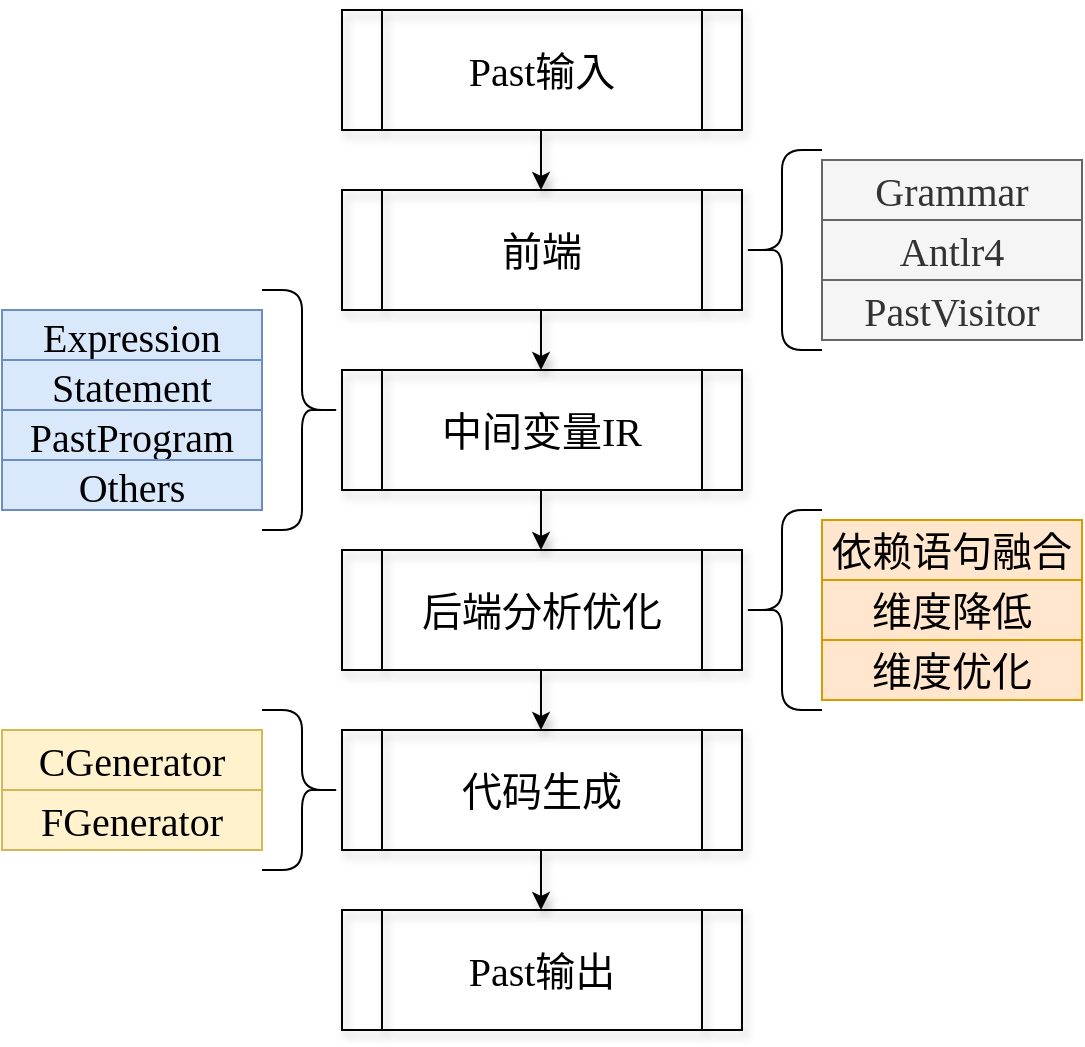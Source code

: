 <mxfile version="21.7.2" type="github">
  <diagram name="第 1 页" id="WuMPUa0EjE00o2N8EFPT">
    <mxGraphModel dx="1050" dy="622" grid="1" gridSize="10" guides="1" tooltips="1" connect="1" arrows="1" fold="1" page="1" pageScale="1" pageWidth="827" pageHeight="1169" math="0" shadow="0">
      <root>
        <mxCell id="0" />
        <mxCell id="1" parent="0" />
        <mxCell id="h4YEH6ylLla2ojN989Wt-1" value="&lt;font face=&quot;霞鹜文楷&quot;&gt;&lt;font style=&quot;font-size: 20px;&quot;&gt;Past&lt;/font&gt;&lt;font style=&quot;font-size: 20px;&quot;&gt;输入&lt;/font&gt;&lt;/font&gt;" style="shape=process;whiteSpace=wrap;html=1;backgroundOutline=1;shadow=1;rounded=0;fillColor=none;fontFamily=霞鹜文楷;" vertex="1" parent="1">
          <mxGeometry x="280" y="240" width="200" height="60" as="geometry" />
        </mxCell>
        <mxCell id="h4YEH6ylLla2ojN989Wt-3" value="&lt;font style=&quot;border-color: var(--border-color); font-size: 20px;&quot;&gt;前端&lt;/font&gt;" style="shape=process;whiteSpace=wrap;html=1;backgroundOutline=1;shadow=1;rounded=0;fillColor=none;fontFamily=霞鹜文楷;" vertex="1" parent="1">
          <mxGeometry x="280" y="330" width="200" height="60" as="geometry" />
        </mxCell>
        <mxCell id="h4YEH6ylLla2ojN989Wt-4" value="&lt;font style=&quot;border-color: var(--border-color); font-size: 20px;&quot; face=&quot;霞鹜文楷&quot;&gt;中间变量IR&lt;/font&gt;" style="shape=process;whiteSpace=wrap;html=1;backgroundOutline=1;shadow=1;rounded=0;fillColor=none;fontFamily=霞鹜文楷;" vertex="1" parent="1">
          <mxGeometry x="280" y="420" width="200" height="60" as="geometry" />
        </mxCell>
        <mxCell id="h4YEH6ylLla2ojN989Wt-5" value="&lt;font style=&quot;border-color: var(--border-color); font-size: 20px;&quot; face=&quot;霞鹜文楷&quot;&gt;后端分析优化&lt;/font&gt;" style="shape=process;whiteSpace=wrap;html=1;backgroundOutline=1;shadow=1;rounded=0;fillColor=none;fontFamily=霞鹜文楷;" vertex="1" parent="1">
          <mxGeometry x="280" y="510" width="200" height="60" as="geometry" />
        </mxCell>
        <mxCell id="h4YEH6ylLla2ojN989Wt-6" value="&lt;font style=&quot;border-color: var(--border-color); font-size: 20px;&quot; face=&quot;霞鹜文楷&quot;&gt;代码生成&lt;/font&gt;" style="shape=process;whiteSpace=wrap;html=1;backgroundOutline=1;shadow=1;rounded=0;fillColor=none;fontFamily=霞鹜文楷;" vertex="1" parent="1">
          <mxGeometry x="280" y="600" width="200" height="60" as="geometry" />
        </mxCell>
        <mxCell id="h4YEH6ylLla2ojN989Wt-8" value="&lt;font face=&quot;霞鹜文楷&quot;&gt;&lt;font style=&quot;font-size: 20px;&quot;&gt;Past&lt;/font&gt;&lt;font style=&quot;font-size: 20px;&quot;&gt;输出&lt;/font&gt;&lt;/font&gt;" style="shape=process;whiteSpace=wrap;html=1;backgroundOutline=1;shadow=1;rounded=0;fillColor=none;fontFamily=霞鹜文楷;" vertex="1" parent="1">
          <mxGeometry x="280" y="690" width="200" height="60" as="geometry" />
        </mxCell>
        <mxCell id="h4YEH6ylLla2ojN989Wt-9" value="" style="endArrow=classic;html=1;rounded=0;shadow=1;" edge="1" parent="1">
          <mxGeometry width="50" height="50" relative="1" as="geometry">
            <mxPoint x="379.5" y="300" as="sourcePoint" />
            <mxPoint x="379.5" y="330" as="targetPoint" />
          </mxGeometry>
        </mxCell>
        <mxCell id="h4YEH6ylLla2ojN989Wt-10" value="" style="endArrow=classic;html=1;rounded=0;shadow=1;" edge="1" parent="1">
          <mxGeometry width="50" height="50" relative="1" as="geometry">
            <mxPoint x="379.5" y="390" as="sourcePoint" />
            <mxPoint x="379.5" y="420" as="targetPoint" />
          </mxGeometry>
        </mxCell>
        <mxCell id="h4YEH6ylLla2ojN989Wt-11" value="" style="endArrow=classic;html=1;rounded=0;shadow=1;" edge="1" parent="1">
          <mxGeometry width="50" height="50" relative="1" as="geometry">
            <mxPoint x="379.5" y="480" as="sourcePoint" />
            <mxPoint x="379.5" y="510" as="targetPoint" />
          </mxGeometry>
        </mxCell>
        <mxCell id="h4YEH6ylLla2ojN989Wt-12" value="" style="endArrow=classic;html=1;rounded=0;shadow=1;" edge="1" parent="1">
          <mxGeometry width="50" height="50" relative="1" as="geometry">
            <mxPoint x="379.5" y="570" as="sourcePoint" />
            <mxPoint x="379.5" y="600" as="targetPoint" />
          </mxGeometry>
        </mxCell>
        <mxCell id="h4YEH6ylLla2ojN989Wt-13" value="" style="endArrow=classic;html=1;rounded=0;shadow=1;" edge="1" parent="1">
          <mxGeometry width="50" height="50" relative="1" as="geometry">
            <mxPoint x="379.5" y="660" as="sourcePoint" />
            <mxPoint x="379.5" y="690" as="targetPoint" />
          </mxGeometry>
        </mxCell>
        <mxCell id="h4YEH6ylLla2ojN989Wt-15" value="" style="shape=curlyBracket;whiteSpace=wrap;html=1;rounded=1;labelPosition=left;verticalLabelPosition=middle;align=right;verticalAlign=middle;" vertex="1" parent="1">
          <mxGeometry x="480" y="310" width="40" height="100" as="geometry" />
        </mxCell>
        <mxCell id="h4YEH6ylLla2ojN989Wt-16" value="&lt;font style=&quot;font-size: 20px;&quot; face=&quot;霞鹜文楷&quot;&gt;Grammar&lt;/font&gt;" style="text;html=1;align=center;verticalAlign=middle;whiteSpace=wrap;rounded=0;fillColor=#f5f5f5;fontColor=#333333;strokeColor=#666666;" vertex="1" parent="1">
          <mxGeometry x="520" y="315" width="130" height="30" as="geometry" />
        </mxCell>
        <mxCell id="h4YEH6ylLla2ojN989Wt-18" value="&lt;font face=&quot;霞鹜文楷&quot;&gt;&lt;span style=&quot;font-size: 20px;&quot;&gt;Antlr4&lt;/span&gt;&lt;/font&gt;" style="text;html=1;strokeColor=#666666;fillColor=#f5f5f5;align=center;verticalAlign=middle;whiteSpace=wrap;rounded=0;fontColor=#333333;" vertex="1" parent="1">
          <mxGeometry x="520" y="345" width="130" height="30" as="geometry" />
        </mxCell>
        <mxCell id="h4YEH6ylLla2ojN989Wt-19" value="&lt;font face=&quot;霞鹜文楷&quot;&gt;&lt;span style=&quot;font-size: 20px;&quot;&gt;PastVisitor&lt;/span&gt;&lt;/font&gt;" style="text;html=1;strokeColor=#666666;fillColor=#f5f5f5;align=center;verticalAlign=middle;whiteSpace=wrap;rounded=0;fontColor=#333333;" vertex="1" parent="1">
          <mxGeometry x="520" y="375" width="130" height="30" as="geometry" />
        </mxCell>
        <mxCell id="h4YEH6ylLla2ojN989Wt-21" value="" style="shape=curlyBracket;whiteSpace=wrap;html=1;rounded=1;flipH=1;labelPosition=right;verticalLabelPosition=middle;align=left;verticalAlign=middle;" vertex="1" parent="1">
          <mxGeometry x="240" y="380" width="40" height="120" as="geometry" />
        </mxCell>
        <mxCell id="h4YEH6ylLla2ojN989Wt-22" value="&lt;font style=&quot;font-size: 20px;&quot; face=&quot;霞鹜文楷&quot;&gt;Expression&lt;/font&gt;" style="text;html=1;align=center;verticalAlign=middle;whiteSpace=wrap;rounded=0;fillColor=#dae8fc;strokeColor=#6c8ebf;" vertex="1" parent="1">
          <mxGeometry x="110" y="390" width="130" height="25" as="geometry" />
        </mxCell>
        <mxCell id="h4YEH6ylLla2ojN989Wt-23" value="&lt;font face=&quot;霞鹜文楷&quot;&gt;&lt;span style=&quot;font-size: 20px;&quot;&gt;Statement&lt;/span&gt;&lt;/font&gt;" style="text;html=1;strokeColor=#6c8ebf;fillColor=#dae8fc;align=center;verticalAlign=middle;whiteSpace=wrap;rounded=0;" vertex="1" parent="1">
          <mxGeometry x="110" y="415" width="130" height="25" as="geometry" />
        </mxCell>
        <mxCell id="h4YEH6ylLla2ojN989Wt-24" value="&lt;font face=&quot;霞鹜文楷&quot;&gt;&lt;span style=&quot;font-size: 20px;&quot;&gt;PastProgram&lt;/span&gt;&lt;/font&gt;" style="text;html=1;strokeColor=#6c8ebf;fillColor=#dae8fc;align=center;verticalAlign=middle;whiteSpace=wrap;rounded=0;" vertex="1" parent="1">
          <mxGeometry x="110" y="440" width="130" height="25" as="geometry" />
        </mxCell>
        <mxCell id="h4YEH6ylLla2ojN989Wt-25" value="&lt;font face=&quot;霞鹜文楷&quot;&gt;&lt;span style=&quot;font-size: 20px;&quot;&gt;Others&lt;/span&gt;&lt;/font&gt;" style="text;html=1;strokeColor=#6c8ebf;fillColor=#dae8fc;align=center;verticalAlign=middle;whiteSpace=wrap;rounded=0;" vertex="1" parent="1">
          <mxGeometry x="110" y="465" width="130" height="25" as="geometry" />
        </mxCell>
        <mxCell id="h4YEH6ylLla2ojN989Wt-26" value="" style="shape=curlyBracket;whiteSpace=wrap;html=1;rounded=1;labelPosition=left;verticalLabelPosition=middle;align=right;verticalAlign=middle;" vertex="1" parent="1">
          <mxGeometry x="480" y="490" width="40" height="100" as="geometry" />
        </mxCell>
        <mxCell id="h4YEH6ylLla2ojN989Wt-27" value="&lt;font face=&quot;霞鹜文楷&quot;&gt;&lt;span style=&quot;font-size: 20px;&quot;&gt;依赖语句融合&lt;/span&gt;&lt;/font&gt;" style="text;html=1;align=center;verticalAlign=middle;whiteSpace=wrap;rounded=0;fillColor=#ffe6cc;strokeColor=#d79b00;" vertex="1" parent="1">
          <mxGeometry x="520" y="495" width="130" height="30" as="geometry" />
        </mxCell>
        <mxCell id="h4YEH6ylLla2ojN989Wt-28" value="&lt;font face=&quot;霞鹜文楷&quot;&gt;&lt;span style=&quot;font-size: 20px;&quot;&gt;维度降低&lt;/span&gt;&lt;/font&gt;" style="text;html=1;strokeColor=#d79b00;fillColor=#ffe6cc;align=center;verticalAlign=middle;whiteSpace=wrap;rounded=0;" vertex="1" parent="1">
          <mxGeometry x="520" y="525" width="130" height="30" as="geometry" />
        </mxCell>
        <mxCell id="h4YEH6ylLla2ojN989Wt-29" value="&lt;font face=&quot;霞鹜文楷&quot;&gt;&lt;span style=&quot;font-size: 20px;&quot;&gt;维度优化&lt;/span&gt;&lt;/font&gt;" style="text;html=1;strokeColor=#d79b00;fillColor=#ffe6cc;align=center;verticalAlign=middle;whiteSpace=wrap;rounded=0;" vertex="1" parent="1">
          <mxGeometry x="520" y="555" width="130" height="30" as="geometry" />
        </mxCell>
        <mxCell id="h4YEH6ylLla2ojN989Wt-38" value="" style="shape=curlyBracket;whiteSpace=wrap;html=1;rounded=1;flipH=1;labelPosition=right;verticalLabelPosition=middle;align=left;verticalAlign=middle;" vertex="1" parent="1">
          <mxGeometry x="240" y="590" width="40" height="80" as="geometry" />
        </mxCell>
        <mxCell id="h4YEH6ylLla2ojN989Wt-39" value="&lt;font face=&quot;霞鹜文楷&quot;&gt;&lt;span style=&quot;font-size: 20px;&quot;&gt;CGenerator&lt;/span&gt;&lt;/font&gt;" style="text;html=1;strokeColor=#d6b656;fillColor=#fff2cc;align=center;verticalAlign=middle;whiteSpace=wrap;rounded=0;" vertex="1" parent="1">
          <mxGeometry x="110" y="600" width="130" height="30" as="geometry" />
        </mxCell>
        <mxCell id="h4YEH6ylLla2ojN989Wt-40" value="&lt;font face=&quot;霞鹜文楷&quot;&gt;&lt;span style=&quot;font-size: 20px;&quot;&gt;FGenerator&lt;/span&gt;&lt;/font&gt;" style="text;html=1;strokeColor=#d6b656;fillColor=#fff2cc;align=center;verticalAlign=middle;whiteSpace=wrap;rounded=0;" vertex="1" parent="1">
          <mxGeometry x="110" y="630" width="130" height="30" as="geometry" />
        </mxCell>
      </root>
    </mxGraphModel>
  </diagram>
</mxfile>
